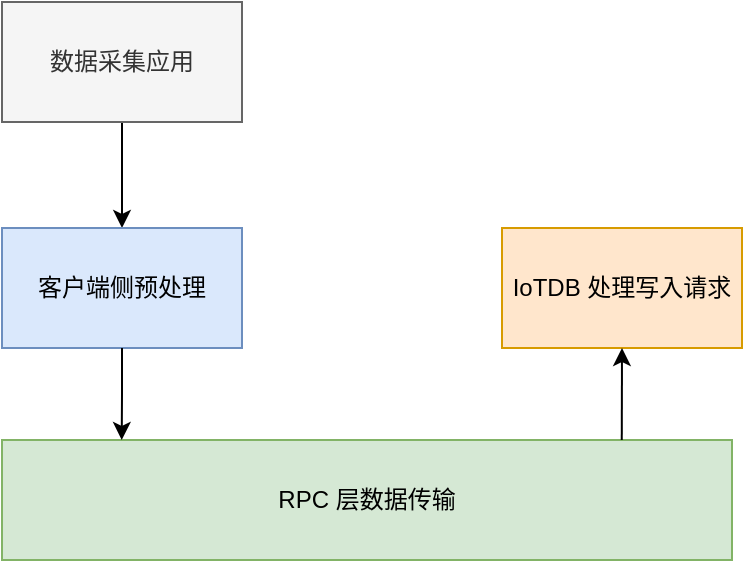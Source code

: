 <mxfile version="23.1.5" type="device">
  <diagram name="第 1 页" id="f3p1HBtT-Fp_dVt5YINv">
    <mxGraphModel dx="1114" dy="854" grid="0" gridSize="10" guides="1" tooltips="1" connect="1" arrows="1" fold="1" page="1" pageScale="1" pageWidth="827" pageHeight="1169" math="0" shadow="0">
      <root>
        <mxCell id="0" />
        <mxCell id="1" parent="0" />
        <mxCell id="POdai15B3xeChRXEtbxX-3" style="edgeStyle=orthogonalEdgeStyle;rounded=0;orthogonalLoop=1;jettySize=auto;html=1;" edge="1" parent="1" source="POdai15B3xeChRXEtbxX-1" target="POdai15B3xeChRXEtbxX-2">
          <mxGeometry relative="1" as="geometry" />
        </mxCell>
        <mxCell id="POdai15B3xeChRXEtbxX-1" value="数据采集应用" style="rounded=0;whiteSpace=wrap;html=1;fillColor=#f5f5f5;fontColor=#333333;strokeColor=#666666;" vertex="1" parent="1">
          <mxGeometry x="262" y="277" width="120" height="60" as="geometry" />
        </mxCell>
        <mxCell id="POdai15B3xeChRXEtbxX-2" value="客户端侧预处理" style="rounded=0;whiteSpace=wrap;html=1;fillColor=#dae8fc;strokeColor=#6c8ebf;" vertex="1" parent="1">
          <mxGeometry x="262" y="390" width="120" height="60" as="geometry" />
        </mxCell>
        <mxCell id="POdai15B3xeChRXEtbxX-4" value="RPC 层数据传输" style="rounded=0;whiteSpace=wrap;html=1;fillColor=#d5e8d4;strokeColor=#82b366;" vertex="1" parent="1">
          <mxGeometry x="262" y="496" width="365" height="60" as="geometry" />
        </mxCell>
        <mxCell id="POdai15B3xeChRXEtbxX-6" value="IoTDB 处理写入请求" style="rounded=0;whiteSpace=wrap;html=1;fillColor=#ffe6cc;strokeColor=#d79b00;" vertex="1" parent="1">
          <mxGeometry x="512" y="390" width="120" height="60" as="geometry" />
        </mxCell>
        <mxCell id="POdai15B3xeChRXEtbxX-7" style="edgeStyle=orthogonalEdgeStyle;rounded=0;orthogonalLoop=1;jettySize=auto;html=1;exitX=0.5;exitY=1;exitDx=0;exitDy=0;entryX=0.164;entryY=0;entryDx=0;entryDy=0;entryPerimeter=0;" edge="1" parent="1" source="POdai15B3xeChRXEtbxX-2" target="POdai15B3xeChRXEtbxX-4">
          <mxGeometry relative="1" as="geometry" />
        </mxCell>
        <mxCell id="POdai15B3xeChRXEtbxX-8" value="" style="endArrow=classic;html=1;rounded=0;entryX=0.5;entryY=1;entryDx=0;entryDy=0;exitX=0.849;exitY=0;exitDx=0;exitDy=0;exitPerimeter=0;" edge="1" parent="1" source="POdai15B3xeChRXEtbxX-4" target="POdai15B3xeChRXEtbxX-6">
          <mxGeometry width="50" height="50" relative="1" as="geometry">
            <mxPoint x="544" y="535" as="sourcePoint" />
            <mxPoint x="594" y="485" as="targetPoint" />
          </mxGeometry>
        </mxCell>
      </root>
    </mxGraphModel>
  </diagram>
</mxfile>
